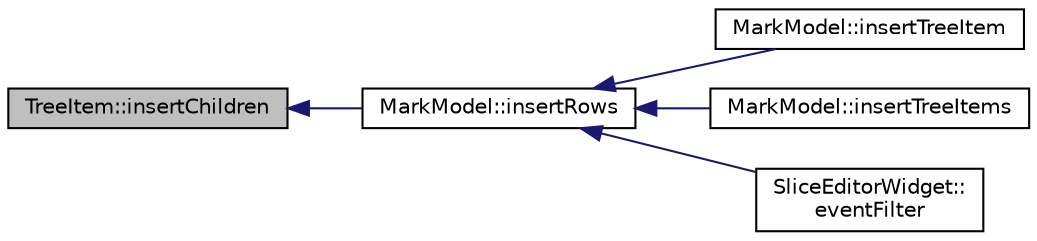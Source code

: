 digraph "TreeItem::insertChildren"
{
  edge [fontname="Helvetica",fontsize="10",labelfontname="Helvetica",labelfontsize="10"];
  node [fontname="Helvetica",fontsize="10",shape=record];
  rankdir="LR";
  Node86 [label="TreeItem::insertChildren",height=0.2,width=0.4,color="black", fillcolor="grey75", style="filled", fontcolor="black"];
  Node86 -> Node87 [dir="back",color="midnightblue",fontsize="10",style="solid",fontname="Helvetica"];
  Node87 [label="MarkModel::insertRows",height=0.2,width=0.4,color="black", fillcolor="white", style="filled",URL="$class_mark_model.html#ab4eacd6fc2b67e7b33b624c68892de6f"];
  Node87 -> Node88 [dir="back",color="midnightblue",fontsize="10",style="solid",fontname="Helvetica"];
  Node88 [label="MarkModel::insertTreeItem",height=0.2,width=0.4,color="black", fillcolor="white", style="filled",URL="$class_mark_model.html#afc64d35495ea8bed14bbb102cdf7e13a",tooltip="This is a convenience function for inserting an tree item into the tree model by the pointer itself i..."];
  Node87 -> Node89 [dir="back",color="midnightblue",fontsize="10",style="solid",fontname="Helvetica"];
  Node89 [label="MarkModel::insertTreeItems",height=0.2,width=0.4,color="black", fillcolor="white", style="filled",URL="$class_mark_model.html#a7da424d8803b0e5aa37a165ff1237a2b",tooltip="This is a convenience function for inserting a bundle of tree items into the tree model by the pointe..."];
  Node87 -> Node90 [dir="back",color="midnightblue",fontsize="10",style="solid",fontname="Helvetica"];
  Node90 [label="SliceEditorWidget::\leventFilter",height=0.2,width=0.4,color="black", fillcolor="white", style="filled",URL="$class_slice_editor_widget.html#a1ec28842041deac02c57bba58ec2d6a0",tooltip="Reimplemented from QWidget::eventFilter. "];
}
